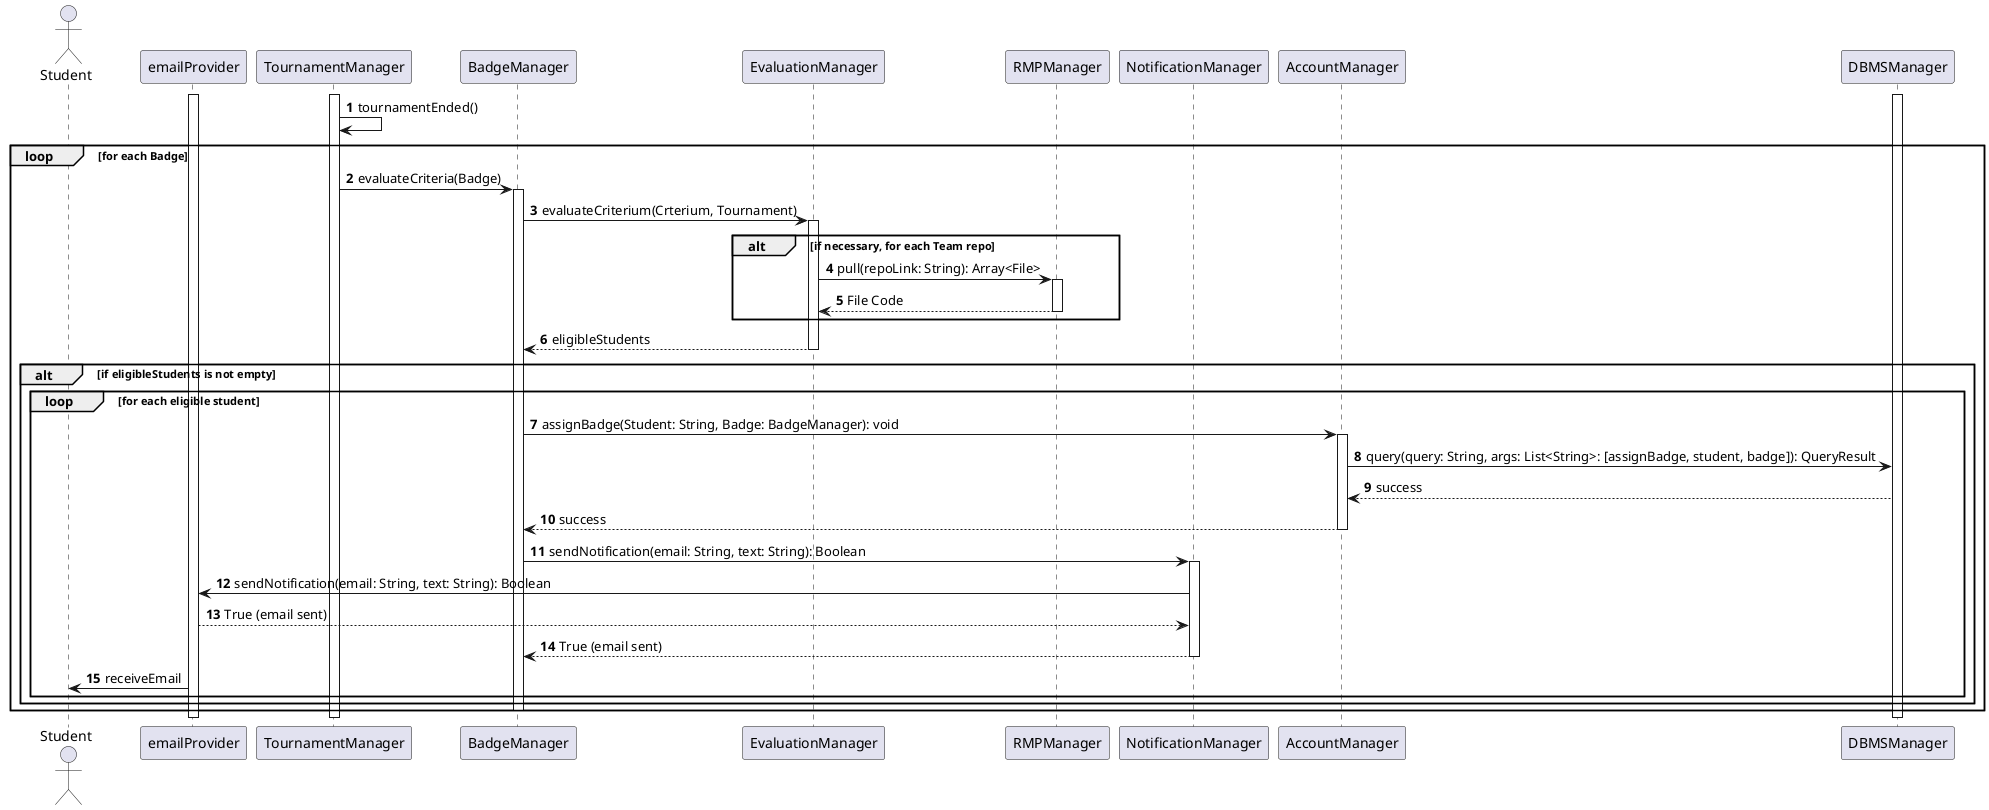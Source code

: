 @startuml

autonumber

actor Student as U
participant emailProvider as EP
participant TournamentManager as TM
participant BadgeManager as BM
participant EvaluationManager as EM
participant RMPManager as RMP
participant NotificationManager as NM
participant AccountManager as AM
participant DBMSManager as DB

activate DB
activate TM
activate EP
TM -> TM: tournamentEnded()
loop for each Badge
    TM -> BM: evaluateCriteria(Badge)
    activate BM
    BM -> EM: evaluateCriterium(Crterium, Tournament)
    activate EM
    alt if necessary, for each Team repo
        EM -> RMP: pull(repoLink: String): Array<File>
        activate RMP
        RMP --> EM: File Code
        deactivate RMP
    end
    EM --> BM: eligibleStudents
    deactivate EM
    alt if eligibleStudents is not empty
        loop for each eligible student
            BM -> AM: assignBadge(Student: String, Badge: BadgeManager): void
            activate AM
            AM -> DB: query(query: String, args: List<String>: [assignBadge, student, badge]): QueryResult
            DB --> AM: success
            AM --> BM: success
            deactivate AM
            BM -> NM: sendNotification(email: String, text: String): Boolean
            activate NM
            NM -> EP: sendNotification(email: String, text: String): Boolean
            EP-->NM: True (email sent)
            NM-->BM: True (email sent)
            deactivate NM
            EP -> U: receiveEmail
        end
    end
    deactivate BM
end
deactivate TM
deactivate DB
deactivate EP

@enduml